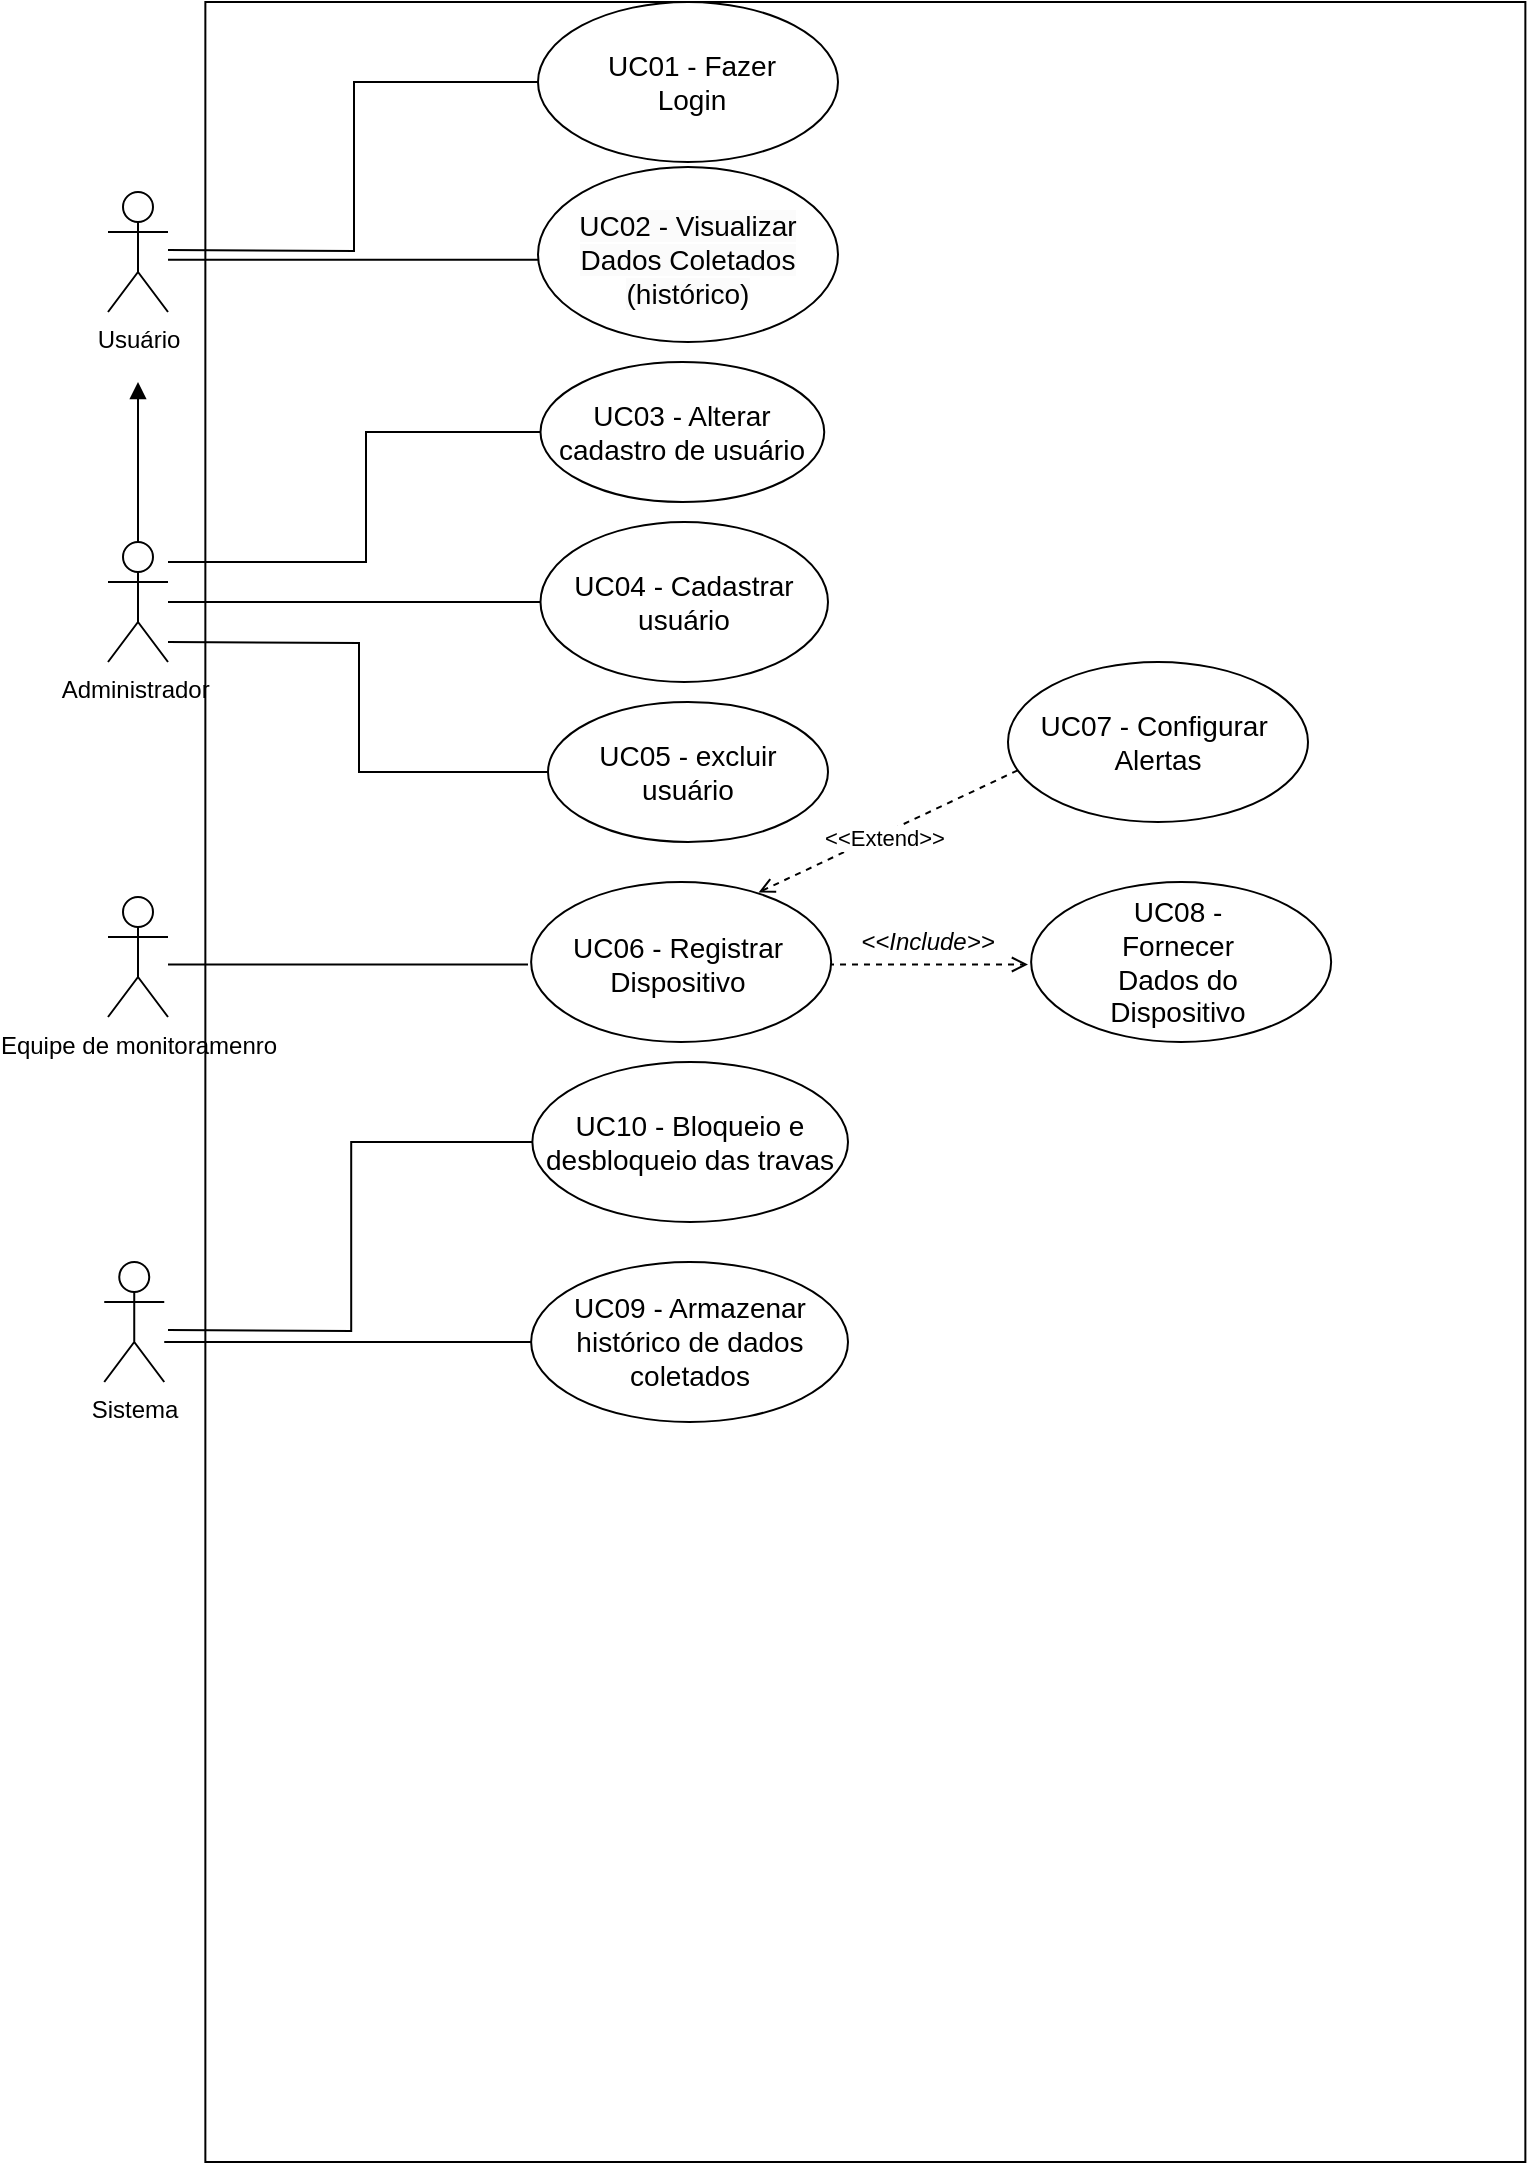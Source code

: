 <mxfile version="22.1.3" type="github">
  <diagram id="C5RBs43oDa-KdzZeNtuy" name="Page-1">
    <mxGraphModel dx="1009" dy="591" grid="1" gridSize="10" guides="1" tooltips="1" connect="1" arrows="1" fold="1" page="1" pageScale="1" pageWidth="827" pageHeight="1169" math="0" shadow="0">
      <root>
        <mxCell id="WIyWlLk6GJQsqaUBKTNV-0" />
        <mxCell id="WIyWlLk6GJQsqaUBKTNV-1" parent="WIyWlLk6GJQsqaUBKTNV-0" />
        <mxCell id="VHcPc_HDqrIlPmwinr2x-10" value="" style="rounded=0;whiteSpace=wrap;html=1;fillColor=none;strokeColor=default;" parent="WIyWlLk6GJQsqaUBKTNV-1" vertex="1">
          <mxGeometry x="288.68" y="130" width="660" height="1080" as="geometry" />
        </mxCell>
        <mxCell id="muJ2ehn9oulYkWGaMhxv-5" value="" style="edgeStyle=orthogonalEdgeStyle;rounded=0;orthogonalLoop=1;jettySize=auto;html=1;endArrow=open;endFill=0;dashed=1;" parent="WIyWlLk6GJQsqaUBKTNV-1" edge="1">
          <mxGeometry relative="1" as="geometry">
            <mxPoint x="600" y="611.25" as="sourcePoint" />
            <mxPoint x="700" y="611.25" as="targetPoint" />
          </mxGeometry>
        </mxCell>
        <mxCell id="OZ7Lz4BIXzkwk9HNyENz-0" value="" style="ellipse;whiteSpace=wrap;html=1;" parent="WIyWlLk6GJQsqaUBKTNV-1" vertex="1">
          <mxGeometry x="451.57" y="570" width="150" height="80" as="geometry" />
        </mxCell>
        <mxCell id="muJ2ehn9oulYkWGaMhxv-0" style="edgeStyle=orthogonalEdgeStyle;rounded=0;orthogonalLoop=1;jettySize=auto;html=1;entryX=0;entryY=0.5;entryDx=0;entryDy=0;endArrow=none;endFill=0;" parent="WIyWlLk6GJQsqaUBKTNV-1" edge="1">
          <mxGeometry relative="1" as="geometry">
            <mxPoint x="450" y="611.25" as="targetPoint" />
            <mxPoint x="270" y="611.25" as="sourcePoint" />
          </mxGeometry>
        </mxCell>
        <mxCell id="VHcPc_HDqrIlPmwinr2x-5" value="" style="edgeStyle=orthogonalEdgeStyle;rounded=0;orthogonalLoop=1;jettySize=auto;html=1;endArrow=none;endFill=0;entryX=0;entryY=0.5;entryDx=0;entryDy=0;" parent="WIyWlLk6GJQsqaUBKTNV-1" edge="1">
          <mxGeometry relative="1" as="geometry">
            <mxPoint x="270" y="258.88" as="sourcePoint" />
            <mxPoint x="456.32" y="251.13" as="targetPoint" />
            <Array as="points">
              <mxPoint x="461.32" y="258.88" />
            </Array>
          </mxGeometry>
        </mxCell>
        <mxCell id="muJ2ehn9oulYkWGaMhxv-1" value="UC06 - Registrar Dispositivo" style="text;html=1;strokeColor=none;fillColor=none;align=center;verticalAlign=middle;whiteSpace=wrap;rounded=0;fontStyle=0;fontSize=14;" parent="WIyWlLk6GJQsqaUBKTNV-1" vertex="1">
          <mxGeometry x="466.25" y="585" width="117.5" height="52.5" as="geometry" />
        </mxCell>
        <mxCell id="muJ2ehn9oulYkWGaMhxv-4" value="" style="ellipse;whiteSpace=wrap;html=1;fontSize=16;" parent="WIyWlLk6GJQsqaUBKTNV-1" vertex="1">
          <mxGeometry x="701.57" y="570" width="150" height="80" as="geometry" />
        </mxCell>
        <mxCell id="muJ2ehn9oulYkWGaMhxv-6" value="&amp;lt;&amp;lt;Include&amp;gt;&amp;gt;" style="text;html=1;strokeColor=none;fillColor=none;align=center;verticalAlign=middle;whiteSpace=wrap;rounded=0;fontStyle=2" parent="WIyWlLk6GJQsqaUBKTNV-1" vertex="1">
          <mxGeometry x="620" y="585" width="60" height="30" as="geometry" />
        </mxCell>
        <mxCell id="muJ2ehn9oulYkWGaMhxv-8" value="UC08 - Fornecer Dados do Dispositivo" style="text;html=1;strokeColor=none;fillColor=none;align=center;verticalAlign=middle;whiteSpace=wrap;rounded=0;fontSize=14;" parent="WIyWlLk6GJQsqaUBKTNV-1" vertex="1">
          <mxGeometry x="745" y="598.75" width="60" height="22.5" as="geometry" />
        </mxCell>
        <mxCell id="muJ2ehn9oulYkWGaMhxv-11" value="" style="ellipse;whiteSpace=wrap;html=1;fontSize=14;" parent="WIyWlLk6GJQsqaUBKTNV-1" vertex="1">
          <mxGeometry x="455" y="130" width="150" height="80" as="geometry" />
        </mxCell>
        <mxCell id="muJ2ehn9oulYkWGaMhxv-16" value="" style="endArrow=none;dashed=1;html=1;rounded=0;startArrow=open;startFill=0;entryX=0.5;entryY=1;entryDx=0;entryDy=0;exitX=0.758;exitY=0.065;exitDx=0;exitDy=0;exitPerimeter=0;" parent="WIyWlLk6GJQsqaUBKTNV-1" edge="1" source="OZ7Lz4BIXzkwk9HNyENz-0">
          <mxGeometry width="50" height="50" relative="1" as="geometry">
            <mxPoint x="525.5" y="605.49" as="sourcePoint" />
            <mxPoint x="734.5" y="495.49" as="targetPoint" />
          </mxGeometry>
        </mxCell>
        <mxCell id="2xilHYqJ4Ca3lI37XBYS-52" value="&amp;lt;&amp;lt;Extend&amp;gt;&amp;gt;" style="edgeLabel;html=1;align=center;verticalAlign=middle;resizable=0;points=[];" vertex="1" connectable="0" parent="muJ2ehn9oulYkWGaMhxv-16">
          <mxGeometry x="-0.27" y="-2" relative="1" as="geometry">
            <mxPoint as="offset" />
          </mxGeometry>
        </mxCell>
        <mxCell id="muJ2ehn9oulYkWGaMhxv-17" value="UC07 - Configurar&amp;nbsp; Alertas" style="ellipse;whiteSpace=wrap;html=1;fontSize=14;" parent="WIyWlLk6GJQsqaUBKTNV-1" vertex="1">
          <mxGeometry x="690" y="460" width="150" height="80" as="geometry" />
        </mxCell>
        <mxCell id="VHcPc_HDqrIlPmwinr2x-4" value="&lt;br&gt;&lt;span style=&quot;color: rgb(0, 0, 0); font-family: Helvetica; font-size: 14px; font-style: normal; font-variant-ligatures: normal; font-variant-caps: normal; font-weight: 400; letter-spacing: normal; orphans: 2; text-align: center; text-indent: 0px; text-transform: none; widows: 2; word-spacing: 0px; -webkit-text-stroke-width: 0px; background-color: rgb(251, 251, 251); text-decoration-thickness: initial; text-decoration-style: initial; text-decoration-color: initial; float: none; display: inline !important;&quot;&gt;UC02 - Visualizar Dados Coletados (histórico)&lt;/span&gt;" style="ellipse;whiteSpace=wrap;html=1;verticalAlign=top;" parent="WIyWlLk6GJQsqaUBKTNV-1" vertex="1">
          <mxGeometry x="455" y="212.5" width="150" height="87.5" as="geometry" />
        </mxCell>
        <mxCell id="2xilHYqJ4Ca3lI37XBYS-25" style="edgeStyle=orthogonalEdgeStyle;rounded=0;orthogonalLoop=1;jettySize=auto;html=1;entryX=0;entryY=0.5;entryDx=0;entryDy=0;endArrow=none;endFill=0;" edge="1" parent="WIyWlLk6GJQsqaUBKTNV-1" target="muJ2ehn9oulYkWGaMhxv-11">
          <mxGeometry relative="1" as="geometry">
            <mxPoint x="270" y="253.99" as="sourcePoint" />
            <mxPoint x="454.93" y="183.99" as="targetPoint" />
          </mxGeometry>
        </mxCell>
        <mxCell id="OZ7Lz4BIXzkwk9HNyENz-1" value="Usuário" style="shape=umlActor;verticalLabelPosition=bottom;verticalAlign=top;html=1;outlineConnect=0;" parent="WIyWlLk6GJQsqaUBKTNV-1" vertex="1">
          <mxGeometry x="240" y="225" width="30" height="60" as="geometry" />
        </mxCell>
        <mxCell id="VHcPc_HDqrIlPmwinr2x-13" value="UC01 - Fazer Login" style="text;html=1;strokeColor=none;fillColor=none;align=center;verticalAlign=middle;whiteSpace=wrap;rounded=0;fontSize=14;" parent="WIyWlLk6GJQsqaUBKTNV-1" vertex="1">
          <mxGeometry x="482.43" y="155" width="100" height="30" as="geometry" />
        </mxCell>
        <mxCell id="2xilHYqJ4Ca3lI37XBYS-15" style="edgeStyle=orthogonalEdgeStyle;rounded=0;orthogonalLoop=1;jettySize=auto;html=1;entryX=0;entryY=0.5;entryDx=0;entryDy=0;endArrow=none;endFill=0;" edge="1" parent="WIyWlLk6GJQsqaUBKTNV-1" source="2xilHYqJ4Ca3lI37XBYS-14" target="2xilHYqJ4Ca3lI37XBYS-16">
          <mxGeometry relative="1" as="geometry">
            <Array as="points">
              <mxPoint x="453" y="800" />
            </Array>
          </mxGeometry>
        </mxCell>
        <mxCell id="2xilHYqJ4Ca3lI37XBYS-56" style="edgeStyle=orthogonalEdgeStyle;rounded=0;orthogonalLoop=1;jettySize=auto;html=1;entryX=0;entryY=0.5;entryDx=0;entryDy=0;endArrow=none;endFill=0;" edge="1" parent="WIyWlLk6GJQsqaUBKTNV-1" target="2xilHYqJ4Ca3lI37XBYS-55">
          <mxGeometry relative="1" as="geometry">
            <mxPoint x="270" y="794" as="sourcePoint" />
          </mxGeometry>
        </mxCell>
        <mxCell id="2xilHYqJ4Ca3lI37XBYS-14" value="Sistema&lt;br&gt;" style="shape=umlActor;verticalLabelPosition=bottom;verticalAlign=top;html=1;outlineConnect=0;" vertex="1" parent="WIyWlLk6GJQsqaUBKTNV-1">
          <mxGeometry x="238.12" y="760" width="30" height="60" as="geometry" />
        </mxCell>
        <mxCell id="2xilHYqJ4Ca3lI37XBYS-16" value="UC09 - Armazenar histórico de dados coletados" style="ellipse;whiteSpace=wrap;html=1;fontSize=14;" vertex="1" parent="WIyWlLk6GJQsqaUBKTNV-1">
          <mxGeometry x="451.57" y="760" width="158.43" height="80" as="geometry" />
        </mxCell>
        <mxCell id="2xilHYqJ4Ca3lI37XBYS-24" value="Equipe de monitoramenro&lt;br&gt;" style="shape=umlActor;verticalLabelPosition=bottom;verticalAlign=top;html=1;outlineConnect=0;" vertex="1" parent="WIyWlLk6GJQsqaUBKTNV-1">
          <mxGeometry x="240" y="577.5" width="30" height="60" as="geometry" />
        </mxCell>
        <mxCell id="2xilHYqJ4Ca3lI37XBYS-33" style="edgeStyle=orthogonalEdgeStyle;rounded=0;orthogonalLoop=1;jettySize=auto;html=1;endArrow=none;endFill=0;" edge="1" parent="WIyWlLk6GJQsqaUBKTNV-1" source="2xilHYqJ4Ca3lI37XBYS-36" target="2xilHYqJ4Ca3lI37XBYS-38">
          <mxGeometry relative="1" as="geometry">
            <mxPoint x="280" y="410" as="sourcePoint" />
            <Array as="points">
              <mxPoint x="370" y="430" />
              <mxPoint x="370" y="430" />
            </Array>
          </mxGeometry>
        </mxCell>
        <mxCell id="2xilHYqJ4Ca3lI37XBYS-34" style="edgeStyle=orthogonalEdgeStyle;rounded=0;orthogonalLoop=1;jettySize=auto;html=1;entryX=0;entryY=0.5;entryDx=0;entryDy=0;endArrow=none;endFill=0;" edge="1" parent="WIyWlLk6GJQsqaUBKTNV-1" target="2xilHYqJ4Ca3lI37XBYS-40">
          <mxGeometry relative="1" as="geometry">
            <mxPoint x="270" y="450" as="sourcePoint" />
            <mxPoint x="460" y="540" as="targetPoint" />
          </mxGeometry>
        </mxCell>
        <mxCell id="2xilHYqJ4Ca3lI37XBYS-35" style="edgeStyle=orthogonalEdgeStyle;rounded=0;orthogonalLoop=1;jettySize=auto;html=1;entryX=0;entryY=0.5;entryDx=0;entryDy=0;endArrow=none;endFill=0;" edge="1" parent="WIyWlLk6GJQsqaUBKTNV-1" source="2xilHYqJ4Ca3lI37XBYS-36" target="2xilHYqJ4Ca3lI37XBYS-39">
          <mxGeometry relative="1" as="geometry">
            <mxPoint x="280" y="420" as="sourcePoint" />
            <Array as="points">
              <mxPoint x="369" y="410" />
              <mxPoint x="369" y="345" />
            </Array>
          </mxGeometry>
        </mxCell>
        <mxCell id="2xilHYqJ4Ca3lI37XBYS-36" value="Administrador&amp;nbsp;&lt;br&gt;" style="shape=umlActor;verticalLabelPosition=bottom;verticalAlign=top;html=1;outlineConnect=0;" vertex="1" parent="WIyWlLk6GJQsqaUBKTNV-1">
          <mxGeometry x="240" y="400" width="30" height="60" as="geometry" />
        </mxCell>
        <mxCell id="2xilHYqJ4Ca3lI37XBYS-37" value="" style="edgeStyle=orthogonalEdgeStyle;rounded=0;orthogonalLoop=1;jettySize=auto;html=1;endArrow=block;endFill=1;" edge="1" parent="WIyWlLk6GJQsqaUBKTNV-1" source="2xilHYqJ4Ca3lI37XBYS-36">
          <mxGeometry relative="1" as="geometry">
            <mxPoint x="255" y="320" as="targetPoint" />
            <mxPoint x="245" y="510" as="sourcePoint" />
          </mxGeometry>
        </mxCell>
        <mxCell id="2xilHYqJ4Ca3lI37XBYS-38" value="UC04 - Cadastrar usuário" style="ellipse;whiteSpace=wrap;html=1;fontSize=14;" vertex="1" parent="WIyWlLk6GJQsqaUBKTNV-1">
          <mxGeometry x="456.25" y="390" width="143.75" height="80" as="geometry" />
        </mxCell>
        <mxCell id="2xilHYqJ4Ca3lI37XBYS-39" value="UC03 - Alterar cadastro de usuário" style="ellipse;whiteSpace=wrap;html=1;fontSize=14;" vertex="1" parent="WIyWlLk6GJQsqaUBKTNV-1">
          <mxGeometry x="456.25" y="310" width="141.87" height="70" as="geometry" />
        </mxCell>
        <mxCell id="2xilHYqJ4Ca3lI37XBYS-40" value="UC05 - excluir usuário" style="ellipse;whiteSpace=wrap;html=1;fontSize=14;" vertex="1" parent="WIyWlLk6GJQsqaUBKTNV-1">
          <mxGeometry x="460" y="480" width="140" height="70" as="geometry" />
        </mxCell>
        <mxCell id="2xilHYqJ4Ca3lI37XBYS-51" style="edgeStyle=orthogonalEdgeStyle;rounded=0;orthogonalLoop=1;jettySize=auto;html=1;exitX=0.5;exitY=1;exitDx=0;exitDy=0;" edge="1" parent="WIyWlLk6GJQsqaUBKTNV-1" source="VHcPc_HDqrIlPmwinr2x-13" target="VHcPc_HDqrIlPmwinr2x-13">
          <mxGeometry relative="1" as="geometry" />
        </mxCell>
        <mxCell id="2xilHYqJ4Ca3lI37XBYS-55" value="UC10 - &lt;font style=&quot;font-size: 14px;&quot;&gt;Bloqueio e desbloqueio das travas&lt;/font&gt;" style="ellipse;whiteSpace=wrap;html=1;fontSize=14;" vertex="1" parent="WIyWlLk6GJQsqaUBKTNV-1">
          <mxGeometry x="452.18" y="660" width="157.82" height="80" as="geometry" />
        </mxCell>
      </root>
    </mxGraphModel>
  </diagram>
</mxfile>
